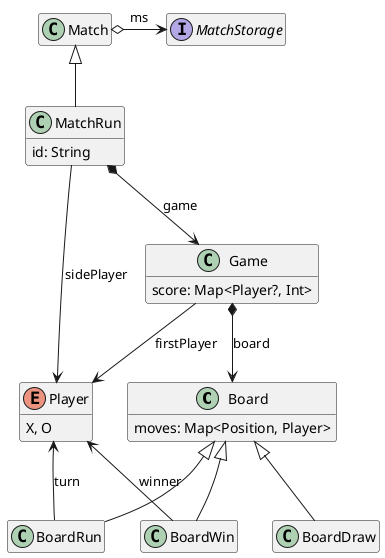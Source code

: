 @startuml
'https://plantuml.com/class-diagram

hide empty members

class Board {
   moves: Map<Position, Player>
}
enum Player {
  X, O
}
Board <|-- BoardRun
Board <|-- BoardWin
Board <|-- BoardDraw

'<> Move
'Board --> "*" Move : moves
'Move -up-> Position : key
'Move -> Player : value

BoardWin -up-> Player : winner
BoardRun -up-> Player : turn

class Game {
  score: Map<Player?, Int>
}
Game *--> Board : board
Game --> Player : firstPlayer

interface MatchStorage
Match o-> MatchStorage : ms

Match <|-- MatchRun
MatchRun *--> Game : game
MatchRun --> Player : sidePlayer
class MatchRun {
  id: String
}
@enduml